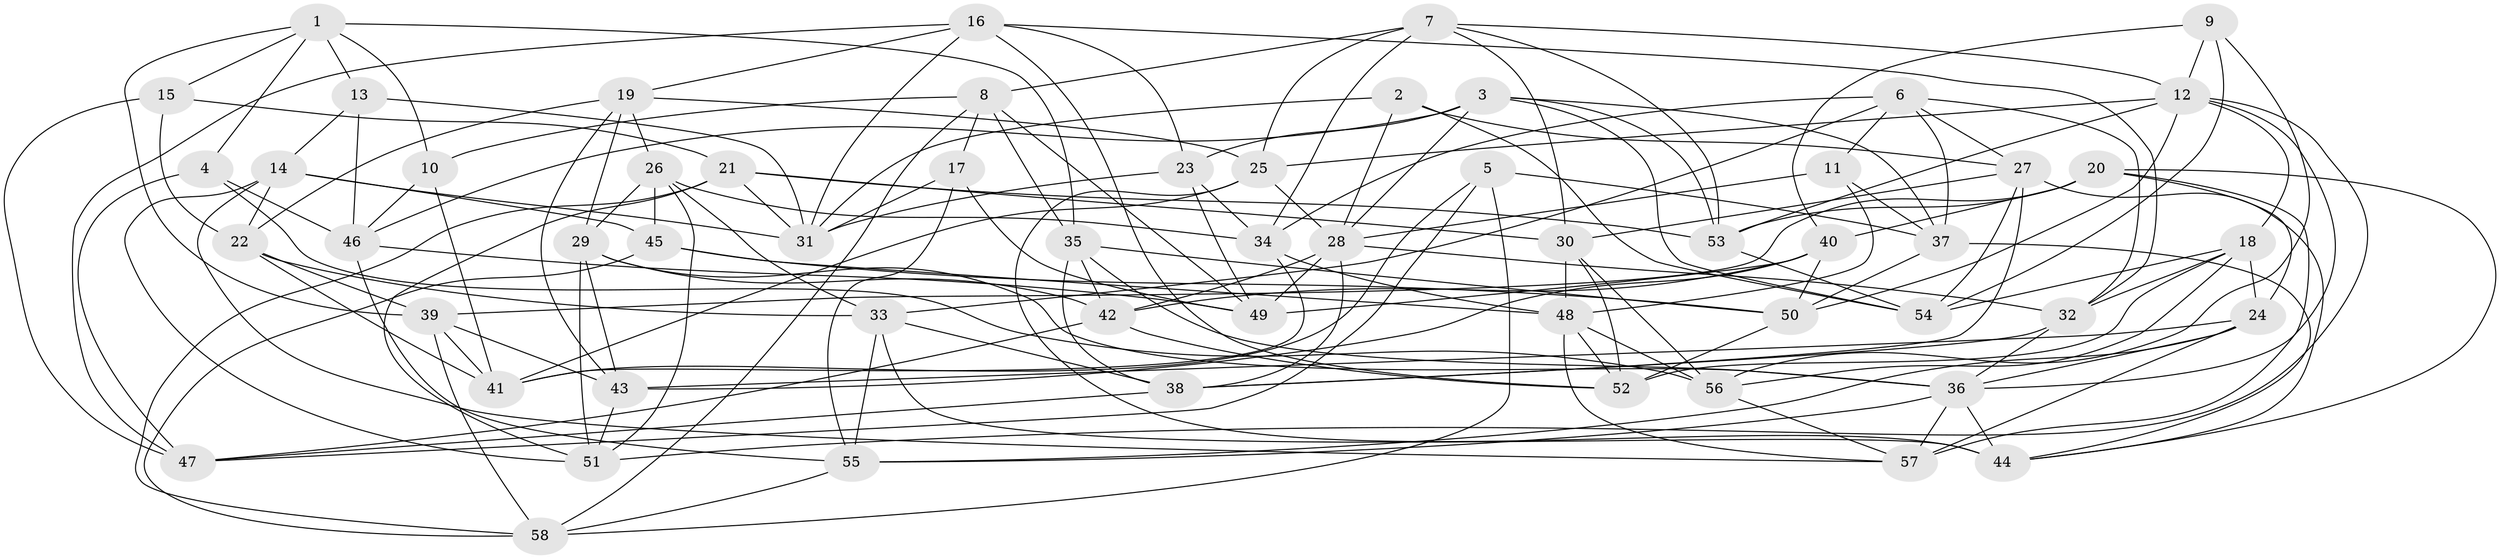 // original degree distribution, {4: 1.0}
// Generated by graph-tools (version 1.1) at 2025/50/03/09/25 03:50:44]
// undirected, 58 vertices, 168 edges
graph export_dot {
graph [start="1"]
  node [color=gray90,style=filled];
  1;
  2;
  3;
  4;
  5;
  6;
  7;
  8;
  9;
  10;
  11;
  12;
  13;
  14;
  15;
  16;
  17;
  18;
  19;
  20;
  21;
  22;
  23;
  24;
  25;
  26;
  27;
  28;
  29;
  30;
  31;
  32;
  33;
  34;
  35;
  36;
  37;
  38;
  39;
  40;
  41;
  42;
  43;
  44;
  45;
  46;
  47;
  48;
  49;
  50;
  51;
  52;
  53;
  54;
  55;
  56;
  57;
  58;
  1 -- 4 [weight=1.0];
  1 -- 10 [weight=1.0];
  1 -- 13 [weight=1.0];
  1 -- 15 [weight=1.0];
  1 -- 35 [weight=1.0];
  1 -- 39 [weight=1.0];
  2 -- 27 [weight=1.0];
  2 -- 28 [weight=1.0];
  2 -- 31 [weight=1.0];
  2 -- 54 [weight=1.0];
  3 -- 23 [weight=1.0];
  3 -- 28 [weight=1.0];
  3 -- 37 [weight=1.0];
  3 -- 46 [weight=1.0];
  3 -- 53 [weight=1.0];
  3 -- 54 [weight=1.0];
  4 -- 46 [weight=1.0];
  4 -- 47 [weight=1.0];
  4 -- 56 [weight=1.0];
  5 -- 37 [weight=1.0];
  5 -- 41 [weight=1.0];
  5 -- 47 [weight=1.0];
  5 -- 58 [weight=1.0];
  6 -- 11 [weight=1.0];
  6 -- 27 [weight=1.0];
  6 -- 32 [weight=1.0];
  6 -- 33 [weight=1.0];
  6 -- 34 [weight=1.0];
  6 -- 37 [weight=1.0];
  7 -- 8 [weight=1.0];
  7 -- 12 [weight=1.0];
  7 -- 25 [weight=1.0];
  7 -- 30 [weight=1.0];
  7 -- 34 [weight=1.0];
  7 -- 53 [weight=1.0];
  8 -- 10 [weight=1.0];
  8 -- 17 [weight=1.0];
  8 -- 35 [weight=1.0];
  8 -- 49 [weight=1.0];
  8 -- 58 [weight=1.0];
  9 -- 12 [weight=1.0];
  9 -- 40 [weight=1.0];
  9 -- 54 [weight=1.0];
  9 -- 56 [weight=1.0];
  10 -- 41 [weight=1.0];
  10 -- 46 [weight=1.0];
  11 -- 28 [weight=1.0];
  11 -- 37 [weight=1.0];
  11 -- 48 [weight=1.0];
  12 -- 18 [weight=1.0];
  12 -- 25 [weight=1.0];
  12 -- 36 [weight=1.0];
  12 -- 50 [weight=1.0];
  12 -- 51 [weight=1.0];
  12 -- 53 [weight=1.0];
  13 -- 14 [weight=1.0];
  13 -- 31 [weight=1.0];
  13 -- 46 [weight=1.0];
  14 -- 22 [weight=1.0];
  14 -- 31 [weight=1.0];
  14 -- 45 [weight=1.0];
  14 -- 51 [weight=1.0];
  14 -- 57 [weight=1.0];
  15 -- 21 [weight=1.0];
  15 -- 22 [weight=1.0];
  15 -- 47 [weight=1.0];
  16 -- 19 [weight=1.0];
  16 -- 23 [weight=1.0];
  16 -- 31 [weight=1.0];
  16 -- 32 [weight=1.0];
  16 -- 47 [weight=1.0];
  16 -- 52 [weight=1.0];
  17 -- 31 [weight=1.0];
  17 -- 49 [weight=1.0];
  17 -- 55 [weight=1.0];
  18 -- 24 [weight=1.0];
  18 -- 32 [weight=1.0];
  18 -- 52 [weight=1.0];
  18 -- 54 [weight=1.0];
  18 -- 56 [weight=1.0];
  19 -- 22 [weight=1.0];
  19 -- 25 [weight=1.0];
  19 -- 26 [weight=1.0];
  19 -- 29 [weight=1.0];
  19 -- 43 [weight=1.0];
  20 -- 24 [weight=1.0];
  20 -- 39 [weight=1.0];
  20 -- 40 [weight=1.0];
  20 -- 44 [weight=1.0];
  20 -- 53 [weight=1.0];
  20 -- 57 [weight=1.0];
  21 -- 30 [weight=1.0];
  21 -- 31 [weight=1.0];
  21 -- 51 [weight=1.0];
  21 -- 53 [weight=1.0];
  21 -- 58 [weight=1.0];
  22 -- 33 [weight=1.0];
  22 -- 39 [weight=1.0];
  22 -- 41 [weight=1.0];
  23 -- 31 [weight=2.0];
  23 -- 34 [weight=1.0];
  23 -- 49 [weight=1.0];
  24 -- 36 [weight=1.0];
  24 -- 43 [weight=1.0];
  24 -- 55 [weight=1.0];
  24 -- 57 [weight=1.0];
  25 -- 28 [weight=1.0];
  25 -- 41 [weight=1.0];
  25 -- 44 [weight=1.0];
  26 -- 29 [weight=1.0];
  26 -- 33 [weight=1.0];
  26 -- 34 [weight=1.0];
  26 -- 45 [weight=1.0];
  26 -- 51 [weight=1.0];
  27 -- 30 [weight=1.0];
  27 -- 38 [weight=1.0];
  27 -- 44 [weight=1.0];
  27 -- 54 [weight=1.0];
  28 -- 32 [weight=1.0];
  28 -- 38 [weight=1.0];
  28 -- 42 [weight=1.0];
  28 -- 49 [weight=1.0];
  29 -- 36 [weight=1.0];
  29 -- 42 [weight=1.0];
  29 -- 43 [weight=1.0];
  29 -- 51 [weight=1.0];
  30 -- 48 [weight=1.0];
  30 -- 52 [weight=1.0];
  30 -- 56 [weight=1.0];
  32 -- 36 [weight=1.0];
  32 -- 38 [weight=1.0];
  33 -- 38 [weight=1.0];
  33 -- 44 [weight=1.0];
  33 -- 55 [weight=1.0];
  34 -- 41 [weight=1.0];
  34 -- 48 [weight=1.0];
  35 -- 36 [weight=1.0];
  35 -- 38 [weight=1.0];
  35 -- 42 [weight=1.0];
  35 -- 50 [weight=1.0];
  36 -- 44 [weight=1.0];
  36 -- 55 [weight=1.0];
  36 -- 57 [weight=1.0];
  37 -- 44 [weight=1.0];
  37 -- 50 [weight=1.0];
  38 -- 47 [weight=1.0];
  39 -- 41 [weight=1.0];
  39 -- 43 [weight=1.0];
  39 -- 58 [weight=1.0];
  40 -- 42 [weight=1.0];
  40 -- 43 [weight=1.0];
  40 -- 49 [weight=1.0];
  40 -- 50 [weight=1.0];
  42 -- 47 [weight=1.0];
  42 -- 52 [weight=1.0];
  43 -- 51 [weight=1.0];
  45 -- 48 [weight=2.0];
  45 -- 50 [weight=1.0];
  45 -- 58 [weight=1.0];
  46 -- 49 [weight=1.0];
  46 -- 55 [weight=1.0];
  48 -- 52 [weight=1.0];
  48 -- 56 [weight=1.0];
  48 -- 57 [weight=1.0];
  50 -- 52 [weight=1.0];
  53 -- 54 [weight=1.0];
  55 -- 58 [weight=1.0];
  56 -- 57 [weight=1.0];
}
